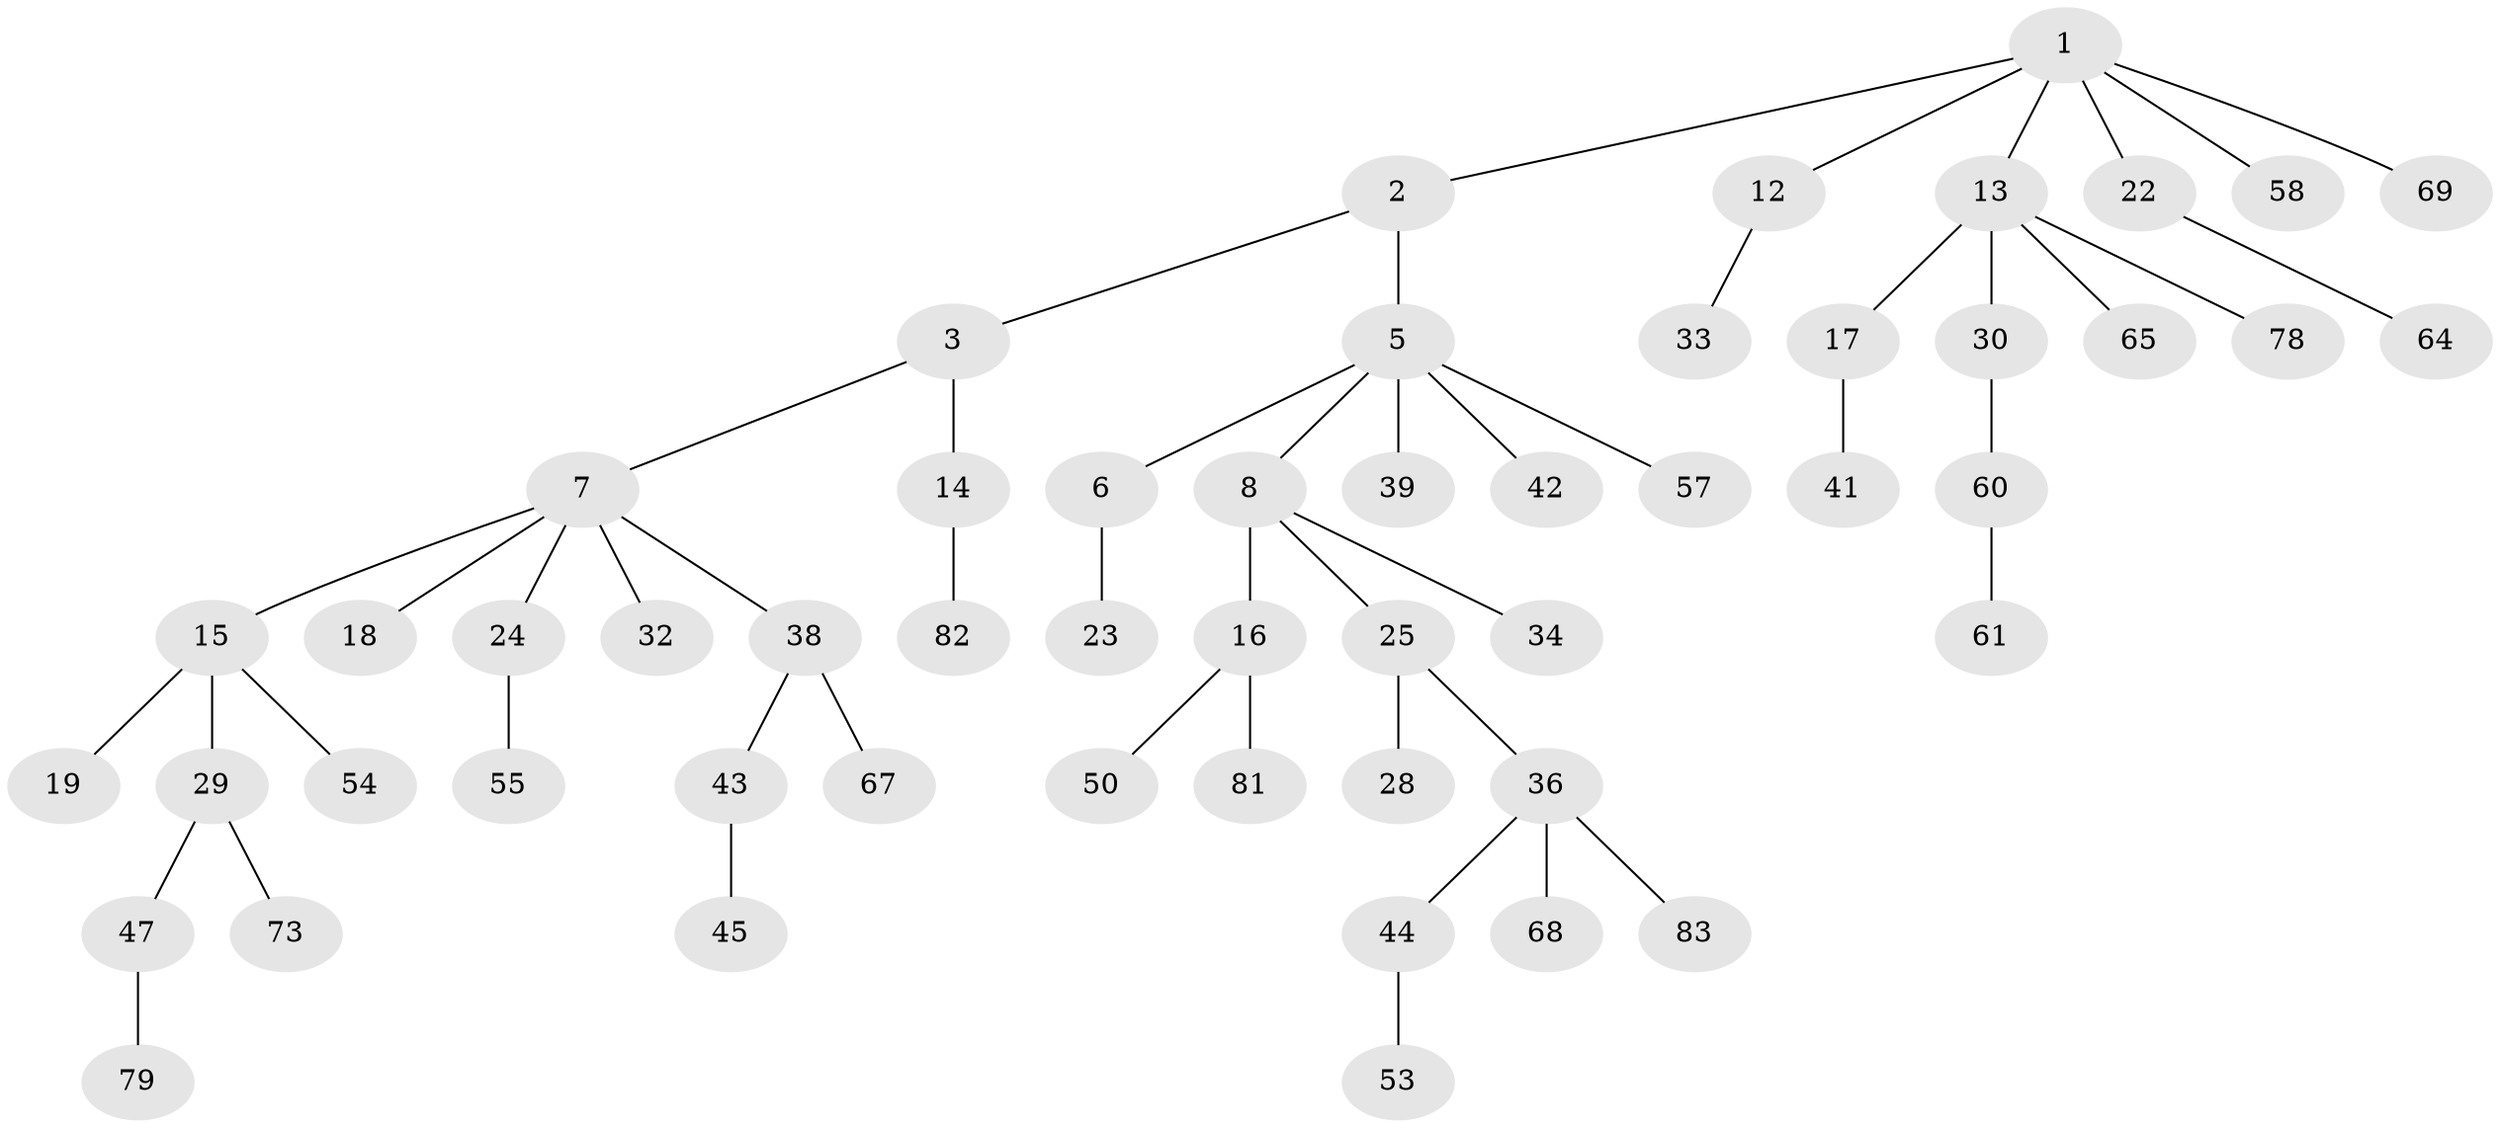 // original degree distribution, {4: 0.03571428571428571, 3: 0.17857142857142858, 2: 0.2976190476190476, 6: 0.023809523809523808, 5: 0.023809523809523808, 1: 0.44047619047619047}
// Generated by graph-tools (version 1.1) at 2025/42/03/06/25 10:42:03]
// undirected, 53 vertices, 52 edges
graph export_dot {
graph [start="1"]
  node [color=gray90,style=filled];
  1 [super="+10"];
  2 [super="+4"];
  3;
  5 [super="+20"];
  6 [super="+35"];
  7 [super="+9"];
  8 [super="+11"];
  12 [super="+66"];
  13 [super="+27"];
  14 [super="+21"];
  15 [super="+62"];
  16 [super="+63"];
  17 [super="+40"];
  18 [super="+75"];
  19 [super="+31"];
  22 [super="+77"];
  23 [super="+59"];
  24 [super="+37"];
  25 [super="+26"];
  28 [super="+74"];
  29 [super="+48"];
  30;
  32 [super="+52"];
  33;
  34 [super="+56"];
  36;
  38;
  39 [super="+70"];
  41;
  42 [super="+46"];
  43 [super="+71"];
  44 [super="+49"];
  45;
  47 [super="+51"];
  50;
  53;
  54;
  55;
  57;
  58;
  60 [super="+72"];
  61;
  64;
  65;
  67 [super="+84"];
  68 [super="+76"];
  69 [super="+80"];
  73;
  78;
  79;
  81;
  82;
  83;
  1 -- 2;
  1 -- 12;
  1 -- 58;
  1 -- 13;
  1 -- 69;
  1 -- 22;
  2 -- 3;
  2 -- 5;
  3 -- 7;
  3 -- 14;
  5 -- 6;
  5 -- 8;
  5 -- 39;
  5 -- 42;
  5 -- 57;
  6 -- 23;
  7 -- 15;
  7 -- 18;
  7 -- 32;
  7 -- 38;
  7 -- 24;
  8 -- 34;
  8 -- 16;
  8 -- 25;
  12 -- 33;
  13 -- 17;
  13 -- 30;
  13 -- 65;
  13 -- 78;
  14 -- 82;
  15 -- 19;
  15 -- 29;
  15 -- 54;
  16 -- 50;
  16 -- 81;
  17 -- 41;
  22 -- 64;
  24 -- 55;
  25 -- 28;
  25 -- 36;
  29 -- 47;
  29 -- 73;
  30 -- 60;
  36 -- 44;
  36 -- 68;
  36 -- 83;
  38 -- 43;
  38 -- 67;
  43 -- 45;
  44 -- 53;
  47 -- 79;
  60 -- 61;
}
